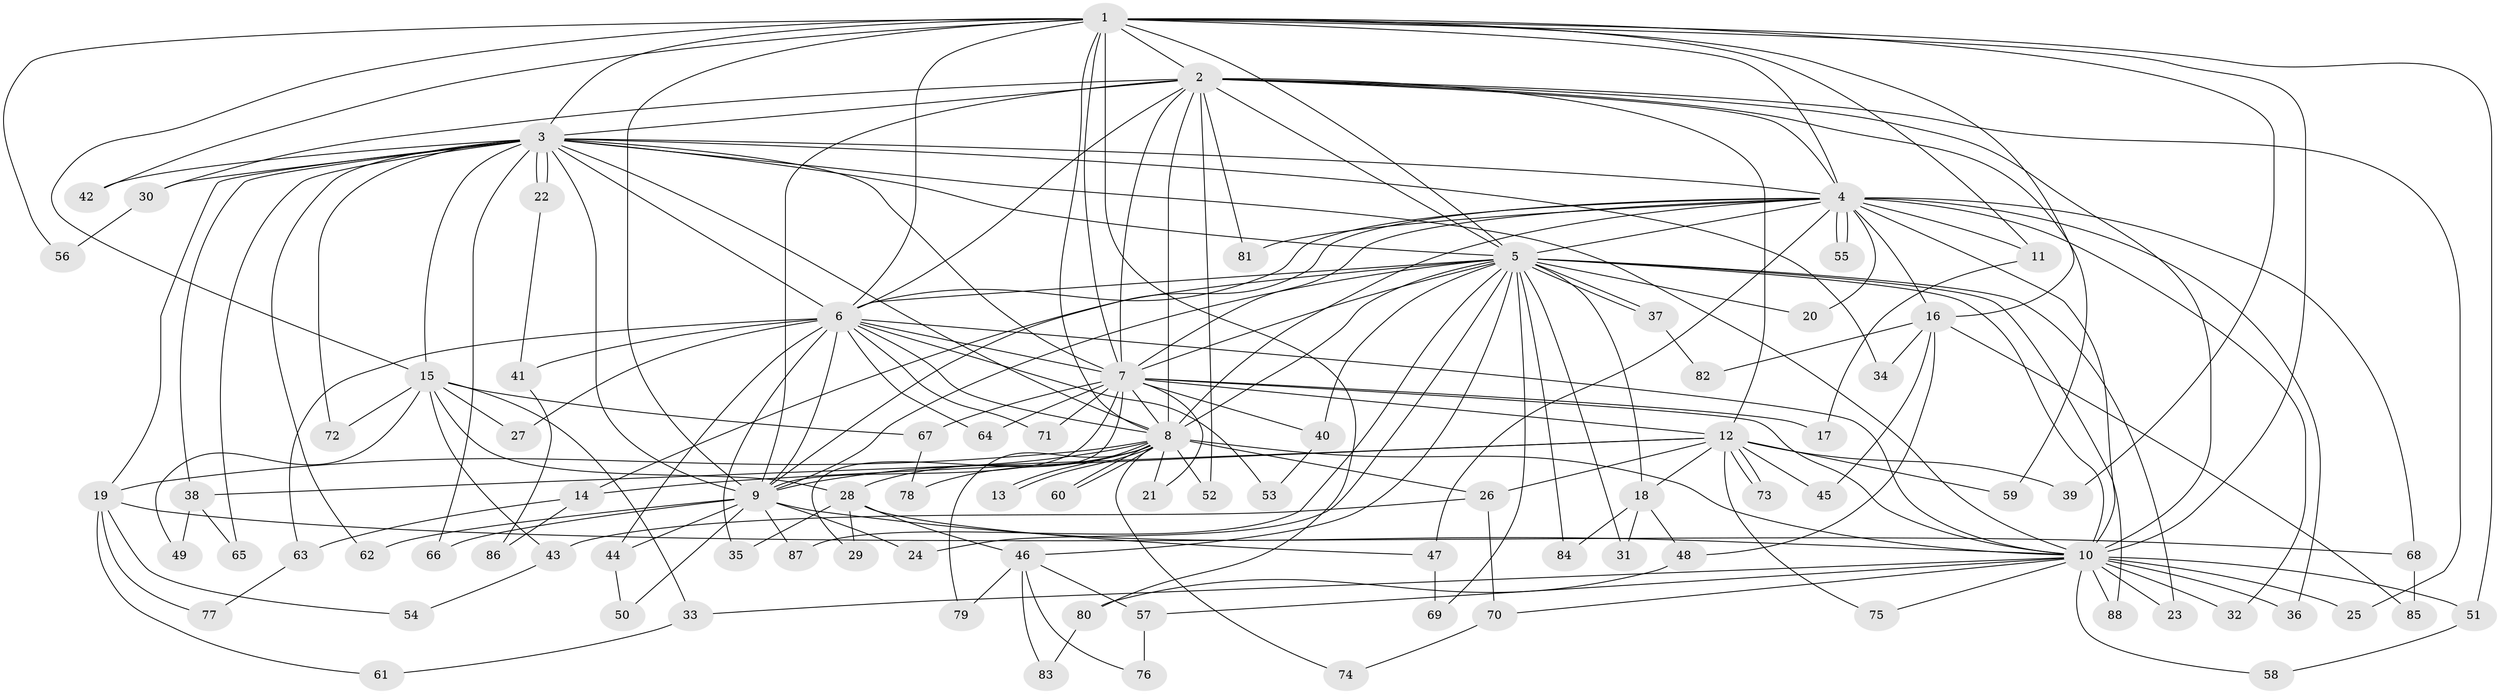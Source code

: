 // Generated by graph-tools (version 1.1) at 2025/10/02/27/25 16:10:59]
// undirected, 88 vertices, 201 edges
graph export_dot {
graph [start="1"]
  node [color=gray90,style=filled];
  1;
  2;
  3;
  4;
  5;
  6;
  7;
  8;
  9;
  10;
  11;
  12;
  13;
  14;
  15;
  16;
  17;
  18;
  19;
  20;
  21;
  22;
  23;
  24;
  25;
  26;
  27;
  28;
  29;
  30;
  31;
  32;
  33;
  34;
  35;
  36;
  37;
  38;
  39;
  40;
  41;
  42;
  43;
  44;
  45;
  46;
  47;
  48;
  49;
  50;
  51;
  52;
  53;
  54;
  55;
  56;
  57;
  58;
  59;
  60;
  61;
  62;
  63;
  64;
  65;
  66;
  67;
  68;
  69;
  70;
  71;
  72;
  73;
  74;
  75;
  76;
  77;
  78;
  79;
  80;
  81;
  82;
  83;
  84;
  85;
  86;
  87;
  88;
  1 -- 2;
  1 -- 3;
  1 -- 4;
  1 -- 5;
  1 -- 6;
  1 -- 7;
  1 -- 8;
  1 -- 9;
  1 -- 10;
  1 -- 11;
  1 -- 15;
  1 -- 16;
  1 -- 39;
  1 -- 42;
  1 -- 51;
  1 -- 56;
  1 -- 80;
  2 -- 3;
  2 -- 4;
  2 -- 5;
  2 -- 6;
  2 -- 7;
  2 -- 8;
  2 -- 9;
  2 -- 10;
  2 -- 12;
  2 -- 25;
  2 -- 30;
  2 -- 52;
  2 -- 59;
  2 -- 81;
  3 -- 4;
  3 -- 5;
  3 -- 6;
  3 -- 7;
  3 -- 8;
  3 -- 9;
  3 -- 10;
  3 -- 15;
  3 -- 19;
  3 -- 22;
  3 -- 22;
  3 -- 30;
  3 -- 34;
  3 -- 38;
  3 -- 42;
  3 -- 62;
  3 -- 65;
  3 -- 66;
  3 -- 72;
  4 -- 5;
  4 -- 6;
  4 -- 7;
  4 -- 8;
  4 -- 9;
  4 -- 10;
  4 -- 11;
  4 -- 16;
  4 -- 20;
  4 -- 32;
  4 -- 36;
  4 -- 47;
  4 -- 55;
  4 -- 55;
  4 -- 68;
  4 -- 81;
  5 -- 6;
  5 -- 7;
  5 -- 8;
  5 -- 9;
  5 -- 10;
  5 -- 14;
  5 -- 18;
  5 -- 20;
  5 -- 23;
  5 -- 24;
  5 -- 31;
  5 -- 37;
  5 -- 37;
  5 -- 40;
  5 -- 46;
  5 -- 69;
  5 -- 84;
  5 -- 87;
  5 -- 88;
  6 -- 7;
  6 -- 8;
  6 -- 9;
  6 -- 10;
  6 -- 27;
  6 -- 35;
  6 -- 41;
  6 -- 44;
  6 -- 53;
  6 -- 63;
  6 -- 64;
  6 -- 71;
  7 -- 8;
  7 -- 9;
  7 -- 10;
  7 -- 12;
  7 -- 17;
  7 -- 21;
  7 -- 29;
  7 -- 40;
  7 -- 64;
  7 -- 67;
  7 -- 71;
  8 -- 9;
  8 -- 10;
  8 -- 13;
  8 -- 13;
  8 -- 19;
  8 -- 21;
  8 -- 26;
  8 -- 28;
  8 -- 52;
  8 -- 60;
  8 -- 60;
  8 -- 74;
  8 -- 78;
  8 -- 79;
  9 -- 10;
  9 -- 24;
  9 -- 44;
  9 -- 50;
  9 -- 62;
  9 -- 66;
  9 -- 87;
  10 -- 23;
  10 -- 25;
  10 -- 32;
  10 -- 33;
  10 -- 36;
  10 -- 51;
  10 -- 57;
  10 -- 58;
  10 -- 70;
  10 -- 75;
  10 -- 88;
  11 -- 17;
  12 -- 14;
  12 -- 18;
  12 -- 26;
  12 -- 38;
  12 -- 39;
  12 -- 45;
  12 -- 59;
  12 -- 73;
  12 -- 73;
  12 -- 75;
  14 -- 63;
  14 -- 86;
  15 -- 27;
  15 -- 28;
  15 -- 33;
  15 -- 43;
  15 -- 49;
  15 -- 67;
  15 -- 72;
  16 -- 34;
  16 -- 45;
  16 -- 48;
  16 -- 82;
  16 -- 85;
  18 -- 31;
  18 -- 48;
  18 -- 84;
  19 -- 54;
  19 -- 61;
  19 -- 68;
  19 -- 77;
  22 -- 41;
  26 -- 43;
  26 -- 70;
  28 -- 29;
  28 -- 35;
  28 -- 46;
  28 -- 47;
  30 -- 56;
  33 -- 61;
  37 -- 82;
  38 -- 49;
  38 -- 65;
  40 -- 53;
  41 -- 86;
  43 -- 54;
  44 -- 50;
  46 -- 57;
  46 -- 76;
  46 -- 79;
  46 -- 83;
  47 -- 69;
  48 -- 80;
  51 -- 58;
  57 -- 76;
  63 -- 77;
  67 -- 78;
  68 -- 85;
  70 -- 74;
  80 -- 83;
}
